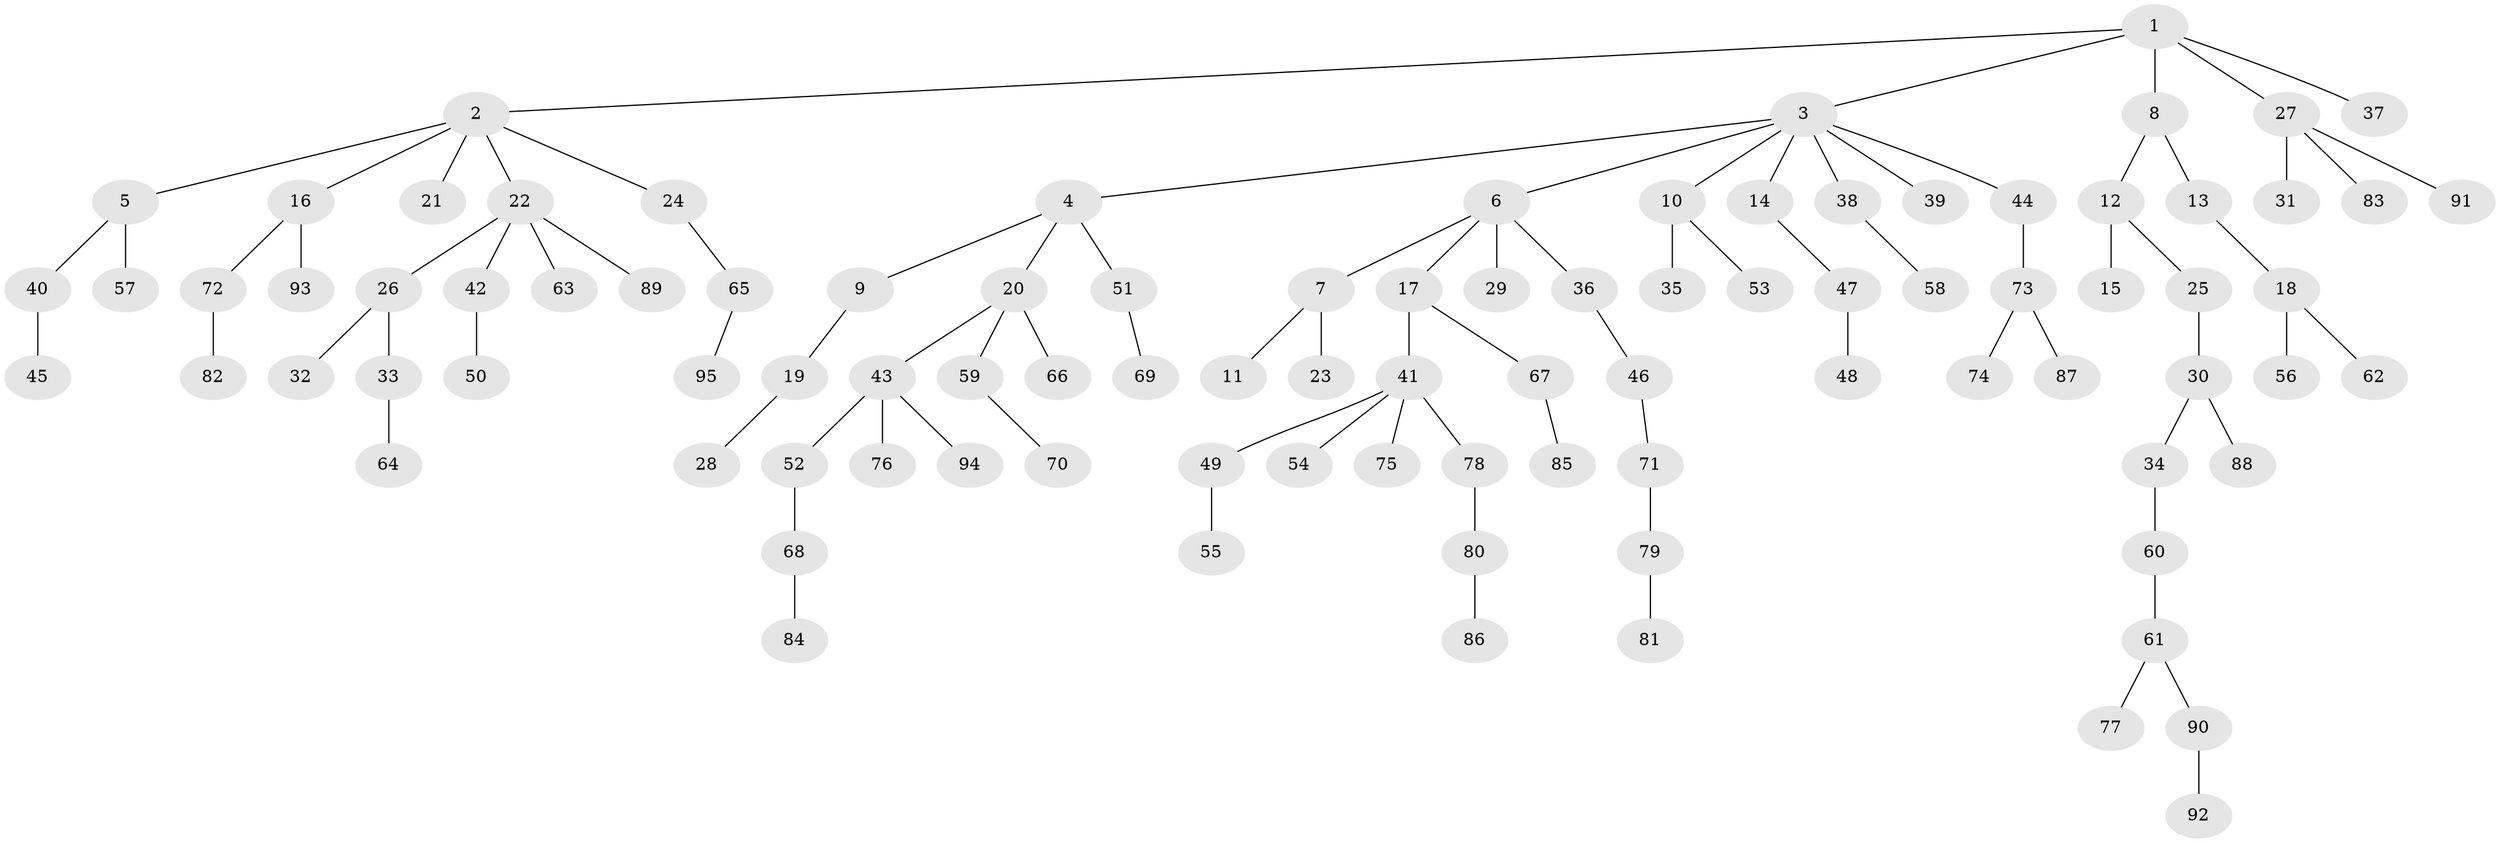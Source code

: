 // coarse degree distribution, {11: 0.015873015873015872, 7: 0.015873015873015872, 6: 0.015873015873015872, 4: 0.031746031746031744, 2: 0.2857142857142857, 3: 0.09523809523809523, 1: 0.5238095238095238, 5: 0.015873015873015872}
// Generated by graph-tools (version 1.1) at 2025/42/03/06/25 10:42:02]
// undirected, 95 vertices, 94 edges
graph export_dot {
graph [start="1"]
  node [color=gray90,style=filled];
  1;
  2;
  3;
  4;
  5;
  6;
  7;
  8;
  9;
  10;
  11;
  12;
  13;
  14;
  15;
  16;
  17;
  18;
  19;
  20;
  21;
  22;
  23;
  24;
  25;
  26;
  27;
  28;
  29;
  30;
  31;
  32;
  33;
  34;
  35;
  36;
  37;
  38;
  39;
  40;
  41;
  42;
  43;
  44;
  45;
  46;
  47;
  48;
  49;
  50;
  51;
  52;
  53;
  54;
  55;
  56;
  57;
  58;
  59;
  60;
  61;
  62;
  63;
  64;
  65;
  66;
  67;
  68;
  69;
  70;
  71;
  72;
  73;
  74;
  75;
  76;
  77;
  78;
  79;
  80;
  81;
  82;
  83;
  84;
  85;
  86;
  87;
  88;
  89;
  90;
  91;
  92;
  93;
  94;
  95;
  1 -- 2;
  1 -- 3;
  1 -- 8;
  1 -- 27;
  1 -- 37;
  2 -- 5;
  2 -- 16;
  2 -- 21;
  2 -- 22;
  2 -- 24;
  3 -- 4;
  3 -- 6;
  3 -- 10;
  3 -- 14;
  3 -- 38;
  3 -- 39;
  3 -- 44;
  4 -- 9;
  4 -- 20;
  4 -- 51;
  5 -- 40;
  5 -- 57;
  6 -- 7;
  6 -- 17;
  6 -- 29;
  6 -- 36;
  7 -- 11;
  7 -- 23;
  8 -- 12;
  8 -- 13;
  9 -- 19;
  10 -- 35;
  10 -- 53;
  12 -- 15;
  12 -- 25;
  13 -- 18;
  14 -- 47;
  16 -- 72;
  16 -- 93;
  17 -- 41;
  17 -- 67;
  18 -- 56;
  18 -- 62;
  19 -- 28;
  20 -- 43;
  20 -- 59;
  20 -- 66;
  22 -- 26;
  22 -- 42;
  22 -- 63;
  22 -- 89;
  24 -- 65;
  25 -- 30;
  26 -- 32;
  26 -- 33;
  27 -- 31;
  27 -- 83;
  27 -- 91;
  30 -- 34;
  30 -- 88;
  33 -- 64;
  34 -- 60;
  36 -- 46;
  38 -- 58;
  40 -- 45;
  41 -- 49;
  41 -- 54;
  41 -- 75;
  41 -- 78;
  42 -- 50;
  43 -- 52;
  43 -- 76;
  43 -- 94;
  44 -- 73;
  46 -- 71;
  47 -- 48;
  49 -- 55;
  51 -- 69;
  52 -- 68;
  59 -- 70;
  60 -- 61;
  61 -- 77;
  61 -- 90;
  65 -- 95;
  67 -- 85;
  68 -- 84;
  71 -- 79;
  72 -- 82;
  73 -- 74;
  73 -- 87;
  78 -- 80;
  79 -- 81;
  80 -- 86;
  90 -- 92;
}
